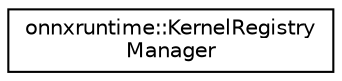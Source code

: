 digraph "Graphical Class Hierarchy"
{
  edge [fontname="Helvetica",fontsize="10",labelfontname="Helvetica",labelfontsize="10"];
  node [fontname="Helvetica",fontsize="10",shape=record];
  rankdir="LR";
  Node0 [label="onnxruntime::KernelRegistry\lManager",height=0.2,width=0.4,color="black", fillcolor="white", style="filled",URL="$classonnxruntime_1_1KernelRegistryManager.html"];
}
